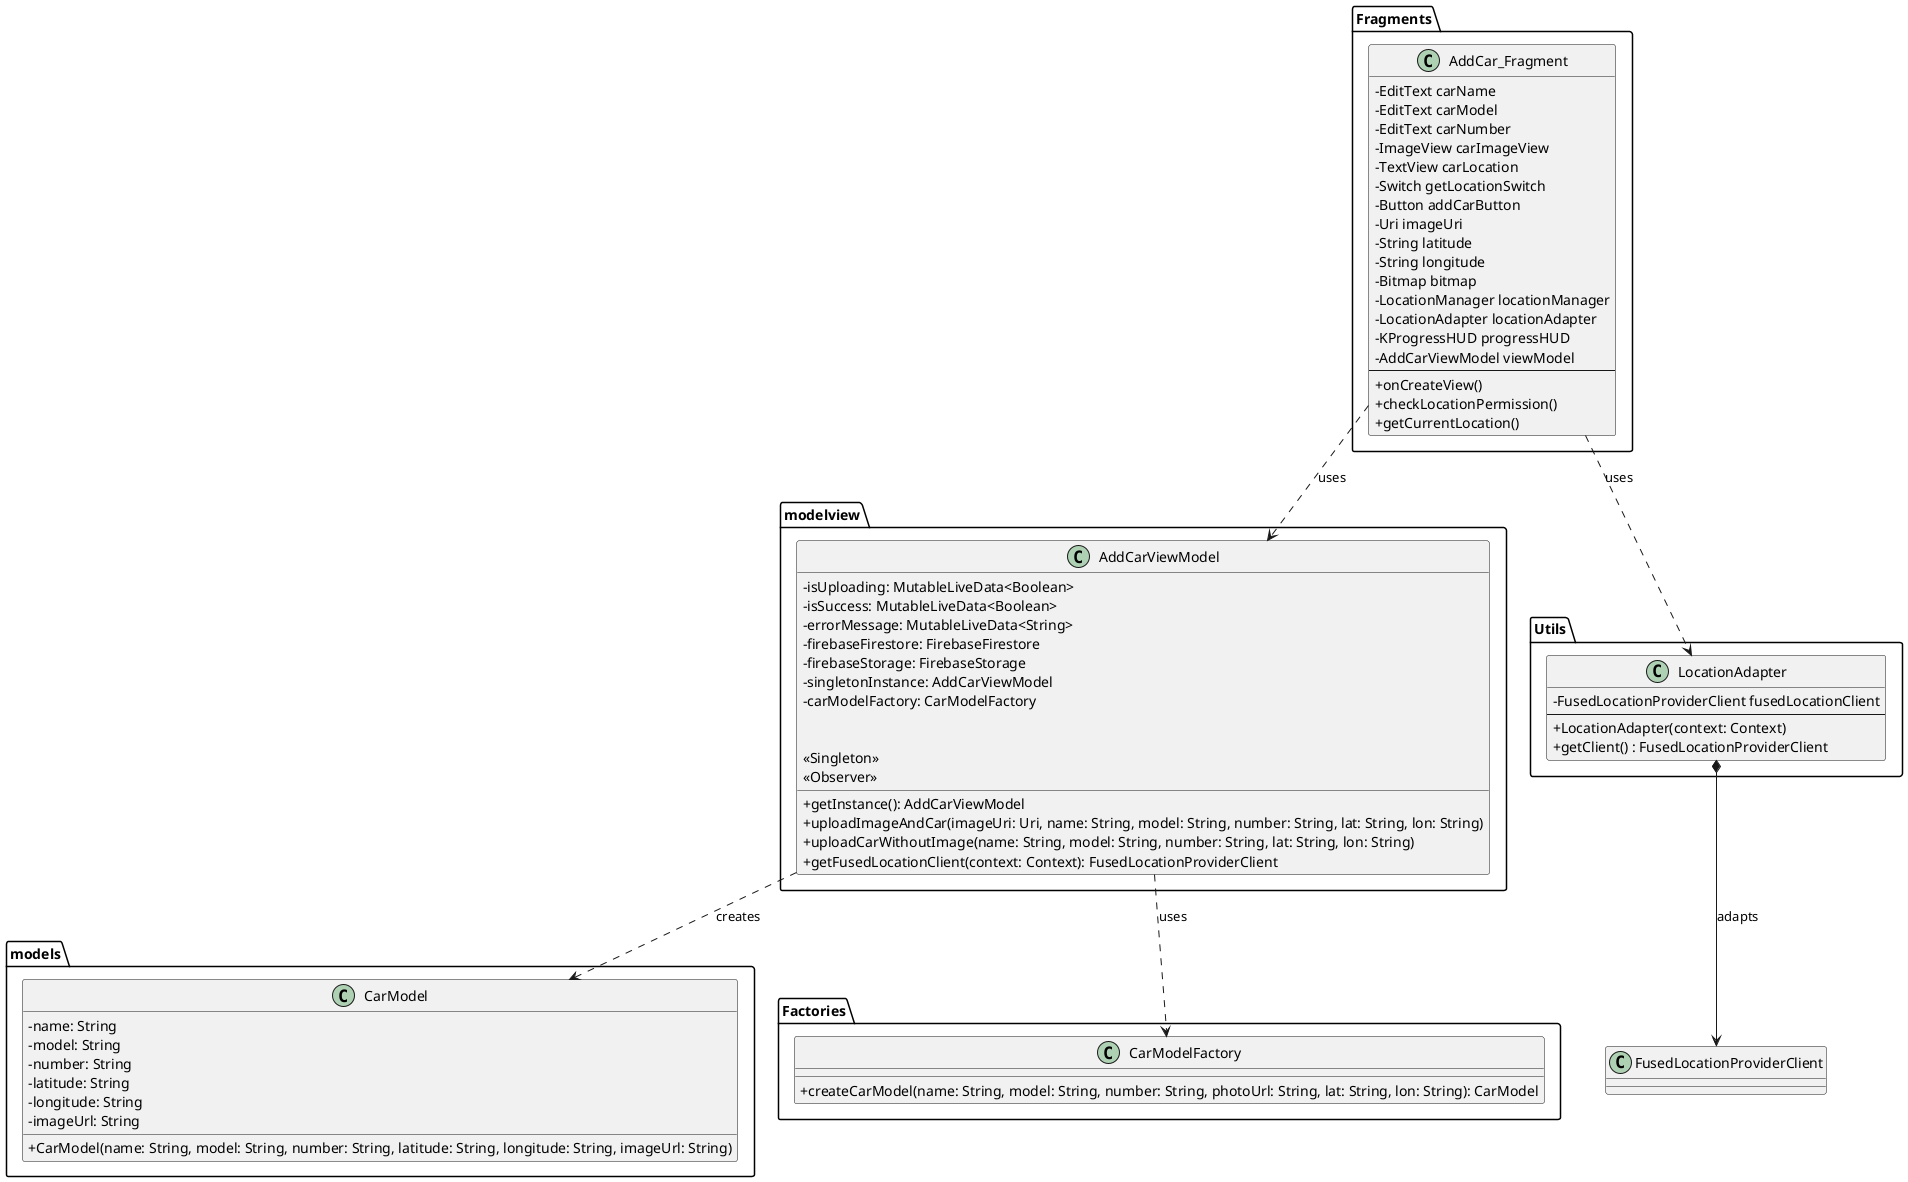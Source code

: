 @startuml
skinparam classAttributeIconSize 0

' ------------------ CarModel ---------------------
package models{
    class CarModel {
      - name: String
      - model: String
      - number: String
      - latitude: String
      - longitude: String
      - imageUrl: String
      + CarModel(name: String, model: String, number: String, latitude: String, longitude: String, imageUrl: String)
    }
}

' ------------------ CarModelFactory ---------------------
package "Factories" {
    class CarModelFactory {
      + createCarModel(name: String, model: String, number: String, photoUrl: String, lat: String, lon: String): CarModel
    }
}

' ------------------ AddCarViewModel ---------------------
package modelview{
    class AddCarViewModel {
      - isUploading: MutableLiveData<Boolean>
      - isSuccess: MutableLiveData<Boolean>
      - errorMessage: MutableLiveData<String>
      - firebaseFirestore: FirebaseFirestore
      - firebaseStorage: FirebaseStorage
      - singletonInstance: AddCarViewModel
      - carModelFactory: CarModelFactory

      + getInstance(): AddCarViewModel
      + uploadImageAndCar(imageUri: Uri, name: String, model: String, number: String, lat: String, lon: String)
      + uploadCarWithoutImage(name: String, model: String, number: String, lat: String, lon: String)
      + getFusedLocationClient(context: Context): FusedLocationProviderClient

      <<Singleton>>
      <<Observer>>
    }
}

' ------------------ AddCar_Fragment ---------------------
package "Fragments" {
    class AddCar_Fragment {
        - EditText carName
        - EditText carModel
        - EditText carNumber
        - ImageView carImageView
        - TextView carLocation
        - Switch getLocationSwitch
        - Button addCarButton
        - Uri imageUri
        - String latitude
        - String longitude
        - Bitmap bitmap
        - LocationManager locationManager
        - LocationAdapter locationAdapter
        - KProgressHUD progressHUD
        - AddCarViewModel viewModel
        --
        + onCreateView()
        + checkLocationPermission()
        + getCurrentLocation()
    }
}

' ------------------ LocationAdapter ---------------------
package "Utils" {
    class LocationAdapter {
        - FusedLocationProviderClient fusedLocationClient
        --
        + LocationAdapter(context: Context)
        + getClient() : FusedLocationProviderClient
    }
}

AddCar_Fragment ..> AddCarViewModel : uses
AddCarViewModel ..> CarModel : creates
AddCarViewModel ..> CarModelFactory : uses
AddCar_Fragment ..> LocationAdapter : uses
LocationAdapter *--> FusedLocationProviderClient : adapts

@enduml
